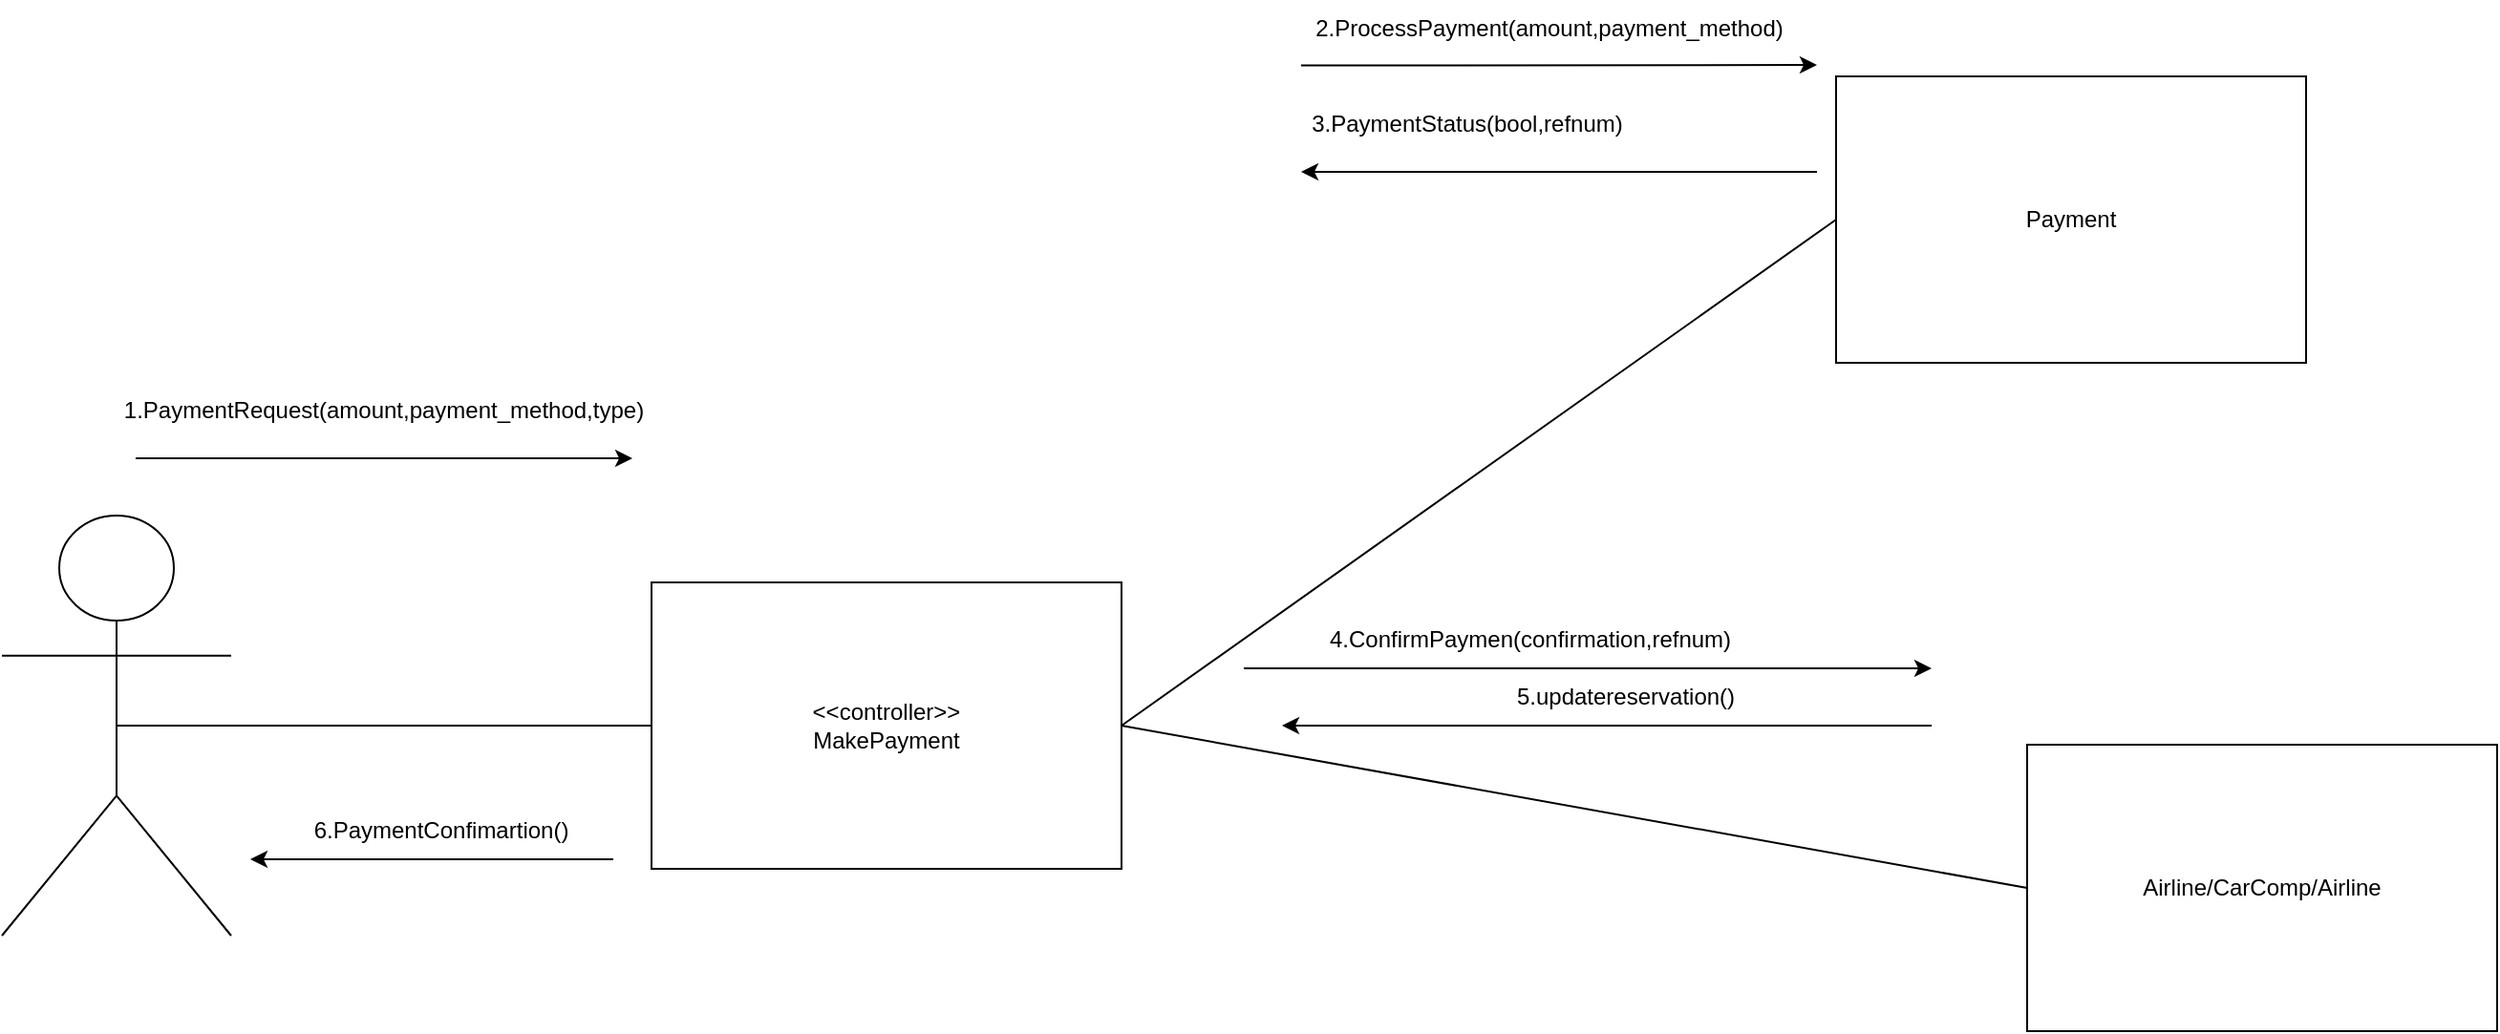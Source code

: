 <mxfile version="25.0.3">
  <diagram name="Page-1" id="8hGn9MpdZpZOtTY0MCFd">
    <mxGraphModel dx="1908" dy="2257" grid="1" gridSize="10" guides="1" tooltips="1" connect="1" arrows="1" fold="1" page="1" pageScale="1" pageWidth="827" pageHeight="1169" math="0" shadow="0">
      <root>
        <mxCell id="0" />
        <mxCell id="1" parent="0" />
        <mxCell id="kdzbjwUAarFGx3mEQd5Z-3" value="" style="shape=umlActor;html=1;verticalLabelPosition=bottom;verticalAlign=top;align=center;" vertex="1" parent="1">
          <mxGeometry x="30" y="80" width="120" height="220" as="geometry" />
        </mxCell>
        <mxCell id="kdzbjwUAarFGx3mEQd5Z-4" value="&amp;lt;&amp;lt;controller&amp;gt;&amp;gt;&lt;div&gt;MakePayment&lt;/div&gt;" style="rounded=0;whiteSpace=wrap;html=1;" vertex="1" parent="1">
          <mxGeometry x="370" y="115" width="246" height="150" as="geometry" />
        </mxCell>
        <mxCell id="kdzbjwUAarFGx3mEQd5Z-5" value="Payment" style="rounded=0;whiteSpace=wrap;html=1;" vertex="1" parent="1">
          <mxGeometry x="990" y="-150" width="246" height="150" as="geometry" />
        </mxCell>
        <mxCell id="kdzbjwUAarFGx3mEQd5Z-6" value="Airline/CarComp/Airline" style="rounded=0;whiteSpace=wrap;html=1;" vertex="1" parent="1">
          <mxGeometry x="1090" y="200" width="246" height="150" as="geometry" />
        </mxCell>
        <mxCell id="kdzbjwUAarFGx3mEQd5Z-9" value="" style="endArrow=none;html=1;rounded=0;exitX=0.5;exitY=0.5;exitDx=0;exitDy=0;exitPerimeter=0;entryX=0;entryY=0.5;entryDx=0;entryDy=0;" edge="1" parent="1" source="kdzbjwUAarFGx3mEQd5Z-3" target="kdzbjwUAarFGx3mEQd5Z-4">
          <mxGeometry width="50" height="50" relative="1" as="geometry">
            <mxPoint x="330" y="330" as="sourcePoint" />
            <mxPoint x="380" y="280" as="targetPoint" />
          </mxGeometry>
        </mxCell>
        <mxCell id="kdzbjwUAarFGx3mEQd5Z-10" value="" style="endArrow=none;html=1;rounded=0;exitX=1;exitY=0.5;exitDx=0;exitDy=0;entryX=0;entryY=0.5;entryDx=0;entryDy=0;" edge="1" parent="1" source="kdzbjwUAarFGx3mEQd5Z-4" target="kdzbjwUAarFGx3mEQd5Z-5">
          <mxGeometry width="50" height="50" relative="1" as="geometry">
            <mxPoint x="516" y="190" as="sourcePoint" />
            <mxPoint x="696" y="190" as="targetPoint" />
          </mxGeometry>
        </mxCell>
        <mxCell id="kdzbjwUAarFGx3mEQd5Z-11" value="" style="endArrow=none;html=1;rounded=0;entryX=0;entryY=0.5;entryDx=0;entryDy=0;exitX=1;exitY=0.5;exitDx=0;exitDy=0;" edge="1" parent="1" source="kdzbjwUAarFGx3mEQd5Z-4" target="kdzbjwUAarFGx3mEQd5Z-6">
          <mxGeometry width="50" height="50" relative="1" as="geometry">
            <mxPoint x="70" y="430" as="sourcePoint" />
            <mxPoint x="344" y="520" as="targetPoint" />
          </mxGeometry>
        </mxCell>
        <mxCell id="kdzbjwUAarFGx3mEQd5Z-14" value="" style="endArrow=classic;html=1;rounded=0;" edge="1" parent="1">
          <mxGeometry width="50" height="50" relative="1" as="geometry">
            <mxPoint x="100" y="50" as="sourcePoint" />
            <mxPoint x="360" y="50" as="targetPoint" />
          </mxGeometry>
        </mxCell>
        <mxCell id="kdzbjwUAarFGx3mEQd5Z-15" value="1.PaymentRequest(amount,payment_method,type)" style="text;html=1;align=center;verticalAlign=middle;whiteSpace=wrap;rounded=0;" vertex="1" parent="1">
          <mxGeometry x="200" y="10" width="60" height="30" as="geometry" />
        </mxCell>
        <mxCell id="kdzbjwUAarFGx3mEQd5Z-16" value="2.ProcessPayment(amount,payment_method)" style="text;html=1;align=center;verticalAlign=middle;whiteSpace=wrap;rounded=0;" vertex="1" parent="1">
          <mxGeometry x="810" y="-190" width="60" height="30" as="geometry" />
        </mxCell>
        <mxCell id="kdzbjwUAarFGx3mEQd5Z-17" value="" style="endArrow=classic;html=1;rounded=0;" edge="1" parent="1">
          <mxGeometry width="50" height="50" relative="1" as="geometry">
            <mxPoint x="710" y="-155.71" as="sourcePoint" />
            <mxPoint x="980" y="-156" as="targetPoint" />
          </mxGeometry>
        </mxCell>
        <mxCell id="kdzbjwUAarFGx3mEQd5Z-18" value="" style="endArrow=classic;html=1;rounded=0;" edge="1" parent="1">
          <mxGeometry width="50" height="50" relative="1" as="geometry">
            <mxPoint x="980" y="-100" as="sourcePoint" />
            <mxPoint x="710" y="-100" as="targetPoint" />
          </mxGeometry>
        </mxCell>
        <mxCell id="kdzbjwUAarFGx3mEQd5Z-21" value="3.PaymentStatus(bool,refnum)" style="text;html=1;align=center;verticalAlign=middle;whiteSpace=wrap;rounded=0;" vertex="1" parent="1">
          <mxGeometry x="767" y="-140" width="60" height="30" as="geometry" />
        </mxCell>
        <mxCell id="kdzbjwUAarFGx3mEQd5Z-22" value="" style="endArrow=classic;html=1;rounded=0;" edge="1" parent="1">
          <mxGeometry width="50" height="50" relative="1" as="geometry">
            <mxPoint x="680" y="160" as="sourcePoint" />
            <mxPoint x="1040" y="160" as="targetPoint" />
          </mxGeometry>
        </mxCell>
        <mxCell id="kdzbjwUAarFGx3mEQd5Z-23" value="4.ConfirmPaymen(confirmation,refnum)" style="text;html=1;align=center;verticalAlign=middle;whiteSpace=wrap;rounded=0;" vertex="1" parent="1">
          <mxGeometry x="800" y="130" width="60" height="30" as="geometry" />
        </mxCell>
        <mxCell id="kdzbjwUAarFGx3mEQd5Z-24" value="" style="endArrow=classic;html=1;rounded=0;" edge="1" parent="1">
          <mxGeometry width="50" height="50" relative="1" as="geometry">
            <mxPoint x="1040" y="190" as="sourcePoint" />
            <mxPoint x="700" y="190" as="targetPoint" />
          </mxGeometry>
        </mxCell>
        <mxCell id="kdzbjwUAarFGx3mEQd5Z-25" value="5.updatereservation()" style="text;html=1;align=center;verticalAlign=middle;whiteSpace=wrap;rounded=0;" vertex="1" parent="1">
          <mxGeometry x="850" y="160" width="60" height="30" as="geometry" />
        </mxCell>
        <mxCell id="kdzbjwUAarFGx3mEQd5Z-26" value="" style="endArrow=classic;html=1;rounded=0;" edge="1" parent="1">
          <mxGeometry width="50" height="50" relative="1" as="geometry">
            <mxPoint x="350" y="260" as="sourcePoint" />
            <mxPoint x="160" y="260" as="targetPoint" />
          </mxGeometry>
        </mxCell>
        <mxCell id="kdzbjwUAarFGx3mEQd5Z-27" value="6.PaymentConfimartion()" style="text;html=1;align=center;verticalAlign=middle;whiteSpace=wrap;rounded=0;" vertex="1" parent="1">
          <mxGeometry x="230" y="230" width="60" height="30" as="geometry" />
        </mxCell>
      </root>
    </mxGraphModel>
  </diagram>
</mxfile>
